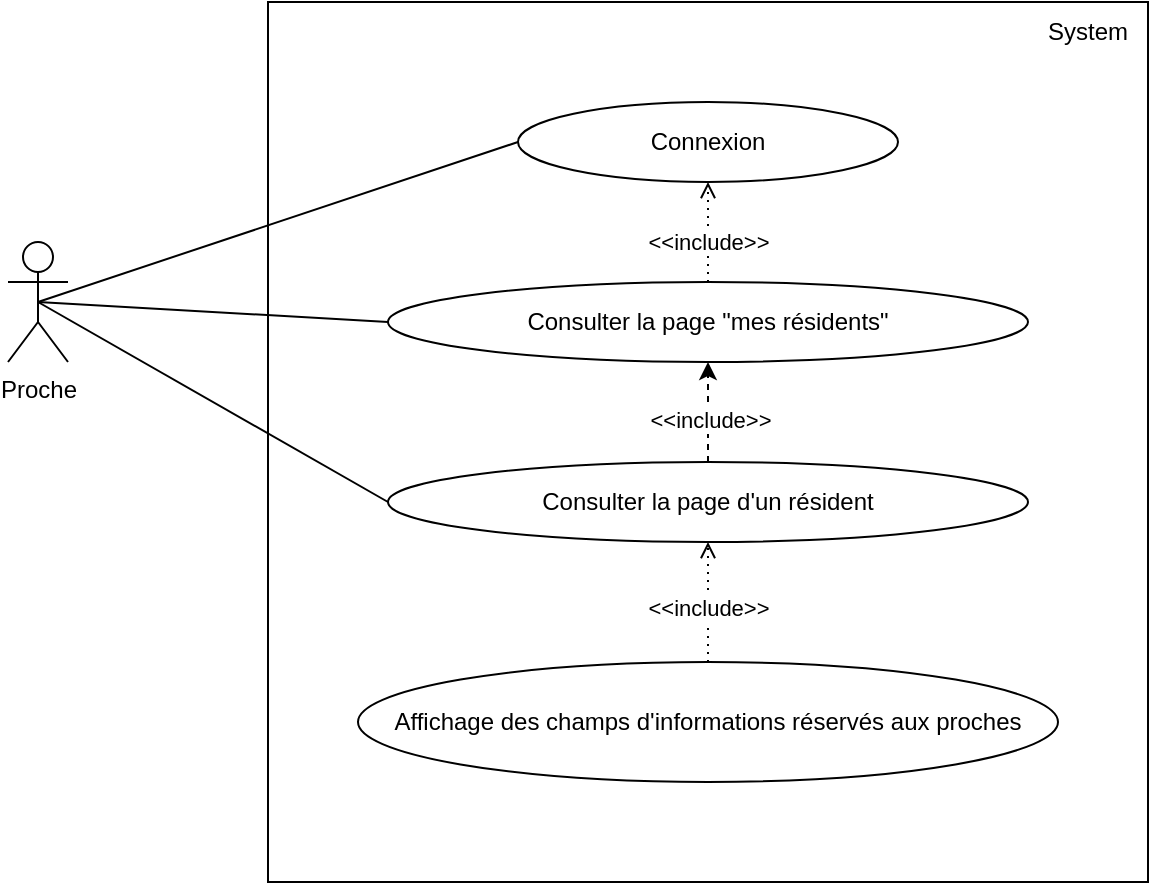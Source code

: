 <mxfile version="16.5.1" type="device"><diagram id="NOV3cGqPc8hQvdJm4X8I" name="Page-1"><mxGraphModel dx="897" dy="672" grid="1" gridSize="10" guides="1" tooltips="1" connect="1" arrows="1" fold="1" page="1" pageScale="1" pageWidth="1169" pageHeight="827" math="0" shadow="0"><root><mxCell id="0"/><mxCell id="1" parent="0"/><mxCell id="e_SjgMeu9gx0Zkm16VrU-1" value="" style="whiteSpace=wrap;html=1;aspect=fixed;" parent="1" vertex="1"><mxGeometry x="240" y="200" width="440" height="440" as="geometry"/></mxCell><mxCell id="e_SjgMeu9gx0Zkm16VrU-2" value="Proche" style="shape=umlActor;verticalLabelPosition=bottom;verticalAlign=top;html=1;outlineConnect=0;" parent="1" vertex="1"><mxGeometry x="110" y="320" width="30" height="60" as="geometry"/></mxCell><mxCell id="e_SjgMeu9gx0Zkm16VrU-3" value="System" style="text;html=1;strokeColor=none;fillColor=none;align=center;verticalAlign=middle;whiteSpace=wrap;rounded=0;" parent="1" vertex="1"><mxGeometry x="620" y="200" width="60" height="30" as="geometry"/></mxCell><mxCell id="e_SjgMeu9gx0Zkm16VrU-4" value="Connexion" style="ellipse;whiteSpace=wrap;html=1;" parent="1" vertex="1"><mxGeometry x="365" y="250" width="190" height="40" as="geometry"/></mxCell><mxCell id="3B8qf_lxu3VsFIDDdElO-2" style="edgeStyle=orthogonalEdgeStyle;rounded=0;orthogonalLoop=1;jettySize=auto;html=1;exitX=0.5;exitY=0;exitDx=0;exitDy=0;entryX=0.5;entryY=1;entryDx=0;entryDy=0;dashed=1;" edge="1" parent="1" source="e_SjgMeu9gx0Zkm16VrU-5" target="3B8qf_lxu3VsFIDDdElO-1"><mxGeometry relative="1" as="geometry"/></mxCell><mxCell id="3B8qf_lxu3VsFIDDdElO-3" value="&amp;lt;&amp;lt;include&amp;gt;&amp;gt;" style="edgeLabel;html=1;align=center;verticalAlign=middle;resizable=0;points=[];" vertex="1" connectable="0" parent="3B8qf_lxu3VsFIDDdElO-2"><mxGeometry x="-0.136" y="-1" relative="1" as="geometry"><mxPoint as="offset"/></mxGeometry></mxCell><mxCell id="e_SjgMeu9gx0Zkm16VrU-5" value="Consulter la page d'un résident" style="ellipse;whiteSpace=wrap;html=1;" parent="1" vertex="1"><mxGeometry x="300" y="430" width="320" height="40" as="geometry"/></mxCell><mxCell id="e_SjgMeu9gx0Zkm16VrU-6" value="" style="endArrow=open;dashed=1;html=1;dashPattern=1 3;strokeWidth=1;rounded=0;startArrow=none;startFill=0;endFill=0;exitX=0.5;exitY=0;exitDx=0;exitDy=0;" parent="1" source="3B8qf_lxu3VsFIDDdElO-1" target="e_SjgMeu9gx0Zkm16VrU-4" edge="1"><mxGeometry width="50" height="50" relative="1" as="geometry"><mxPoint x="460.01" y="340" as="sourcePoint"/><mxPoint x="460.01" y="290" as="targetPoint"/></mxGeometry></mxCell><mxCell id="e_SjgMeu9gx0Zkm16VrU-7" value="&amp;lt;&amp;lt;include&amp;gt;&amp;gt;" style="edgeLabel;html=1;align=center;verticalAlign=middle;resizable=0;points=[];" parent="e_SjgMeu9gx0Zkm16VrU-6" vertex="1" connectable="0"><mxGeometry x="0.44" y="-2" relative="1" as="geometry"><mxPoint x="-2" y="16" as="offset"/></mxGeometry></mxCell><mxCell id="e_SjgMeu9gx0Zkm16VrU-12" value="Affichage des champs d'informations réservés aux proches" style="ellipse;whiteSpace=wrap;html=1;" parent="1" vertex="1"><mxGeometry x="285" y="530" width="350" height="60" as="geometry"/></mxCell><mxCell id="e_SjgMeu9gx0Zkm16VrU-13" value="" style="endArrow=open;dashed=1;html=1;dashPattern=1 3;strokeWidth=1;rounded=0;startArrow=none;startFill=0;endFill=0;exitX=0.5;exitY=0;exitDx=0;exitDy=0;entryX=0.5;entryY=1;entryDx=0;entryDy=0;" parent="1" source="e_SjgMeu9gx0Zkm16VrU-12" target="e_SjgMeu9gx0Zkm16VrU-5" edge="1"><mxGeometry width="50" height="50" relative="1" as="geometry"><mxPoint x="470" y="430" as="sourcePoint"/><mxPoint x="470" y="380" as="targetPoint"/></mxGeometry></mxCell><mxCell id="e_SjgMeu9gx0Zkm16VrU-14" value="&amp;lt;&amp;lt;include&amp;gt;&amp;gt;" style="edgeLabel;html=1;align=center;verticalAlign=middle;resizable=0;points=[];" parent="e_SjgMeu9gx0Zkm16VrU-13" vertex="1" connectable="0"><mxGeometry x="0.44" y="-2" relative="1" as="geometry"><mxPoint x="-2" y="16" as="offset"/></mxGeometry></mxCell><mxCell id="e_SjgMeu9gx0Zkm16VrU-15" value="" style="endArrow=none;html=1;rounded=0;exitX=0.5;exitY=0.5;exitDx=0;exitDy=0;exitPerimeter=0;entryX=0;entryY=0.5;entryDx=0;entryDy=0;" parent="1" source="e_SjgMeu9gx0Zkm16VrU-2" target="e_SjgMeu9gx0Zkm16VrU-4" edge="1"><mxGeometry width="50" height="50" relative="1" as="geometry"><mxPoint x="420" y="360" as="sourcePoint"/><mxPoint x="470" y="310" as="targetPoint"/></mxGeometry></mxCell><mxCell id="e_SjgMeu9gx0Zkm16VrU-16" value="" style="endArrow=none;html=1;rounded=0;exitX=0.5;exitY=0.5;exitDx=0;exitDy=0;exitPerimeter=0;entryX=0;entryY=0.5;entryDx=0;entryDy=0;" parent="1" source="e_SjgMeu9gx0Zkm16VrU-2" target="e_SjgMeu9gx0Zkm16VrU-5" edge="1"><mxGeometry width="50" height="50" relative="1" as="geometry"><mxPoint x="420" y="360" as="sourcePoint"/><mxPoint x="470" y="310" as="targetPoint"/></mxGeometry></mxCell><mxCell id="3B8qf_lxu3VsFIDDdElO-1" value="Consulter la page &quot;mes résidents&quot;" style="ellipse;whiteSpace=wrap;html=1;" vertex="1" parent="1"><mxGeometry x="300" y="340" width="320" height="40" as="geometry"/></mxCell><mxCell id="3B8qf_lxu3VsFIDDdElO-4" value="" style="endArrow=none;html=1;rounded=0;exitX=0.5;exitY=0.5;exitDx=0;exitDy=0;exitPerimeter=0;entryX=0;entryY=0.5;entryDx=0;entryDy=0;" edge="1" parent="1" source="e_SjgMeu9gx0Zkm16VrU-2" target="3B8qf_lxu3VsFIDDdElO-1"><mxGeometry width="50" height="50" relative="1" as="geometry"><mxPoint x="135" y="360" as="sourcePoint"/><mxPoint x="375" y="280" as="targetPoint"/></mxGeometry></mxCell></root></mxGraphModel></diagram></mxfile>